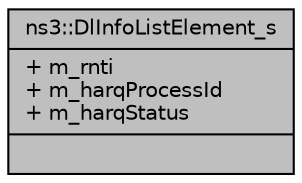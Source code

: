 digraph "ns3::DlInfoListElement_s"
{
  edge [fontname="Helvetica",fontsize="10",labelfontname="Helvetica",labelfontsize="10"];
  node [fontname="Helvetica",fontsize="10",shape=record];
  Node1 [label="{ns3::DlInfoListElement_s\n|+ m_rnti\l+ m_harqProcessId\l+ m_harqStatus\l|}",height=0.2,width=0.4,color="black", fillcolor="grey75", style="filled", fontcolor="black"];
}
